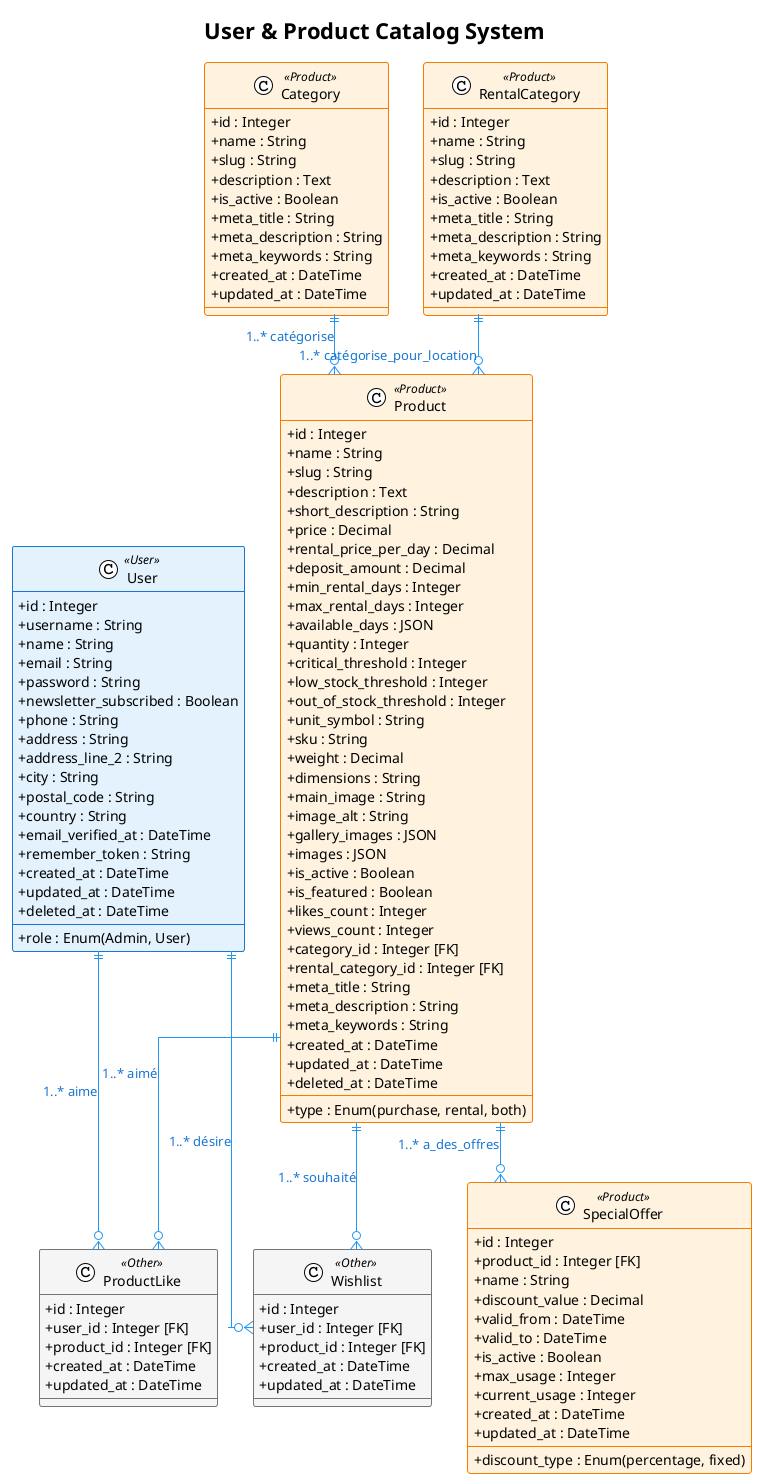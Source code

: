 @startuml User_Product_Catalog

!theme plain
skinparam linetype ortho
skinparam classAttributeIconSize 0

' Configuration des couleurs
skinparam class {
    BackgroundColor<<User>> #E3F2FD
    BorderColor<<User>> #1976D2
    BackgroundColor<<Product>> #FFF3E0
    BorderColor<<Product>> #F57C00
    BackgroundColor<<Other>> #F5F5F5
    BorderColor<<Other>> #757575
}

skinparam arrow {
    Color #2196F3
    FontColor #1976D2
}

title User & Product Catalog System

' ============================
' UTILISATEURS
' ============================

class User <<User>> {
  + id : Integer
  + username : String
  + name : String  
  + email : String
  + password : String
  + role : Enum(Admin, User)
  + newsletter_subscribed : Boolean
  + phone : String
  + address : String
  + address_line_2 : String
  + city : String
  + postal_code : String
  + country : String
  + email_verified_at : DateTime
  + remember_token : String
  + created_at : DateTime
  + updated_at : DateTime
  + deleted_at : DateTime
}

' ============================
' CATALOGUE PRODUITS
' ============================

class Category <<Product>> {
  + id : Integer
  + name : String
  + slug : String
  + description : Text
  + is_active : Boolean
  + meta_title : String
  + meta_description : String
  + meta_keywords : String
  + created_at : DateTime
  + updated_at : DateTime
}

class RentalCategory <<Product>> {
  + id : Integer
  + name : String
  + slug : String
  + description : Text
  + is_active : Boolean
  + meta_title : String
  + meta_description : String
  + meta_keywords : String
  + created_at : DateTime
  + updated_at : DateTime
}

class Product <<Product>> {
  + id : Integer
  + name : String
  + slug : String
  + description : Text
  + short_description : String
  + price : Decimal
  + rental_price_per_day : Decimal
  + deposit_amount : Decimal
  + min_rental_days : Integer
  + max_rental_days : Integer
  + available_days : JSON
  + type : Enum(purchase, rental, both)
  + quantity : Integer
  + critical_threshold : Integer
  + low_stock_threshold : Integer
  + out_of_stock_threshold : Integer
  + unit_symbol : String
  + sku : String
  + weight : Decimal
  + dimensions : String
  + main_image : String
  + image_alt : String
  + gallery_images : JSON
  + images : JSON
  + is_active : Boolean
  + is_featured : Boolean
  + likes_count : Integer
  + views_count : Integer
  + category_id : Integer [FK]
  + rental_category_id : Integer [FK]
  + meta_title : String
  + meta_description : String
  + meta_keywords : String
  + created_at : DateTime
  + updated_at : DateTime
  + deleted_at : DateTime
}

class SpecialOffer <<Product>> {
  + id : Integer
  + product_id : Integer [FK]
  + name : String
  + discount_type : Enum(percentage, fixed)
  + discount_value : Decimal
  + valid_from : DateTime
  + valid_to : DateTime
  + is_active : Boolean
  + max_usage : Integer
  + current_usage : Integer
  + created_at : DateTime
  + updated_at : DateTime
}

' ============================
' INTERACTIONS UTILISATEUR-PRODUIT
' ============================

class Wishlist <<Other>> {
  + id : Integer
  + user_id : Integer [FK]
  + product_id : Integer [FK]
  + created_at : DateTime
  + updated_at : DateTime
}

class ProductLike <<Other>> {
  + id : Integer
  + user_id : Integer [FK]
  + product_id : Integer [FK]
  + created_at : DateTime
  + updated_at : DateTime
}

' ============================
' RELATIONS
' ============================

Category ||--o{ Product : "1..* catégorise"
RentalCategory ||--o{ Product : "1..* catégorise_pour_location"
Product ||--o{ Wishlist : "1..* souhaité"
Product ||--o{ ProductLike : "1..* aimé"
Product ||--o{ SpecialOffer : "1..* a_des_offres"
User ||--o{ Wishlist : "1..* désire"
User ||--o{ ProductLike : "1..* aime"

@enduml
